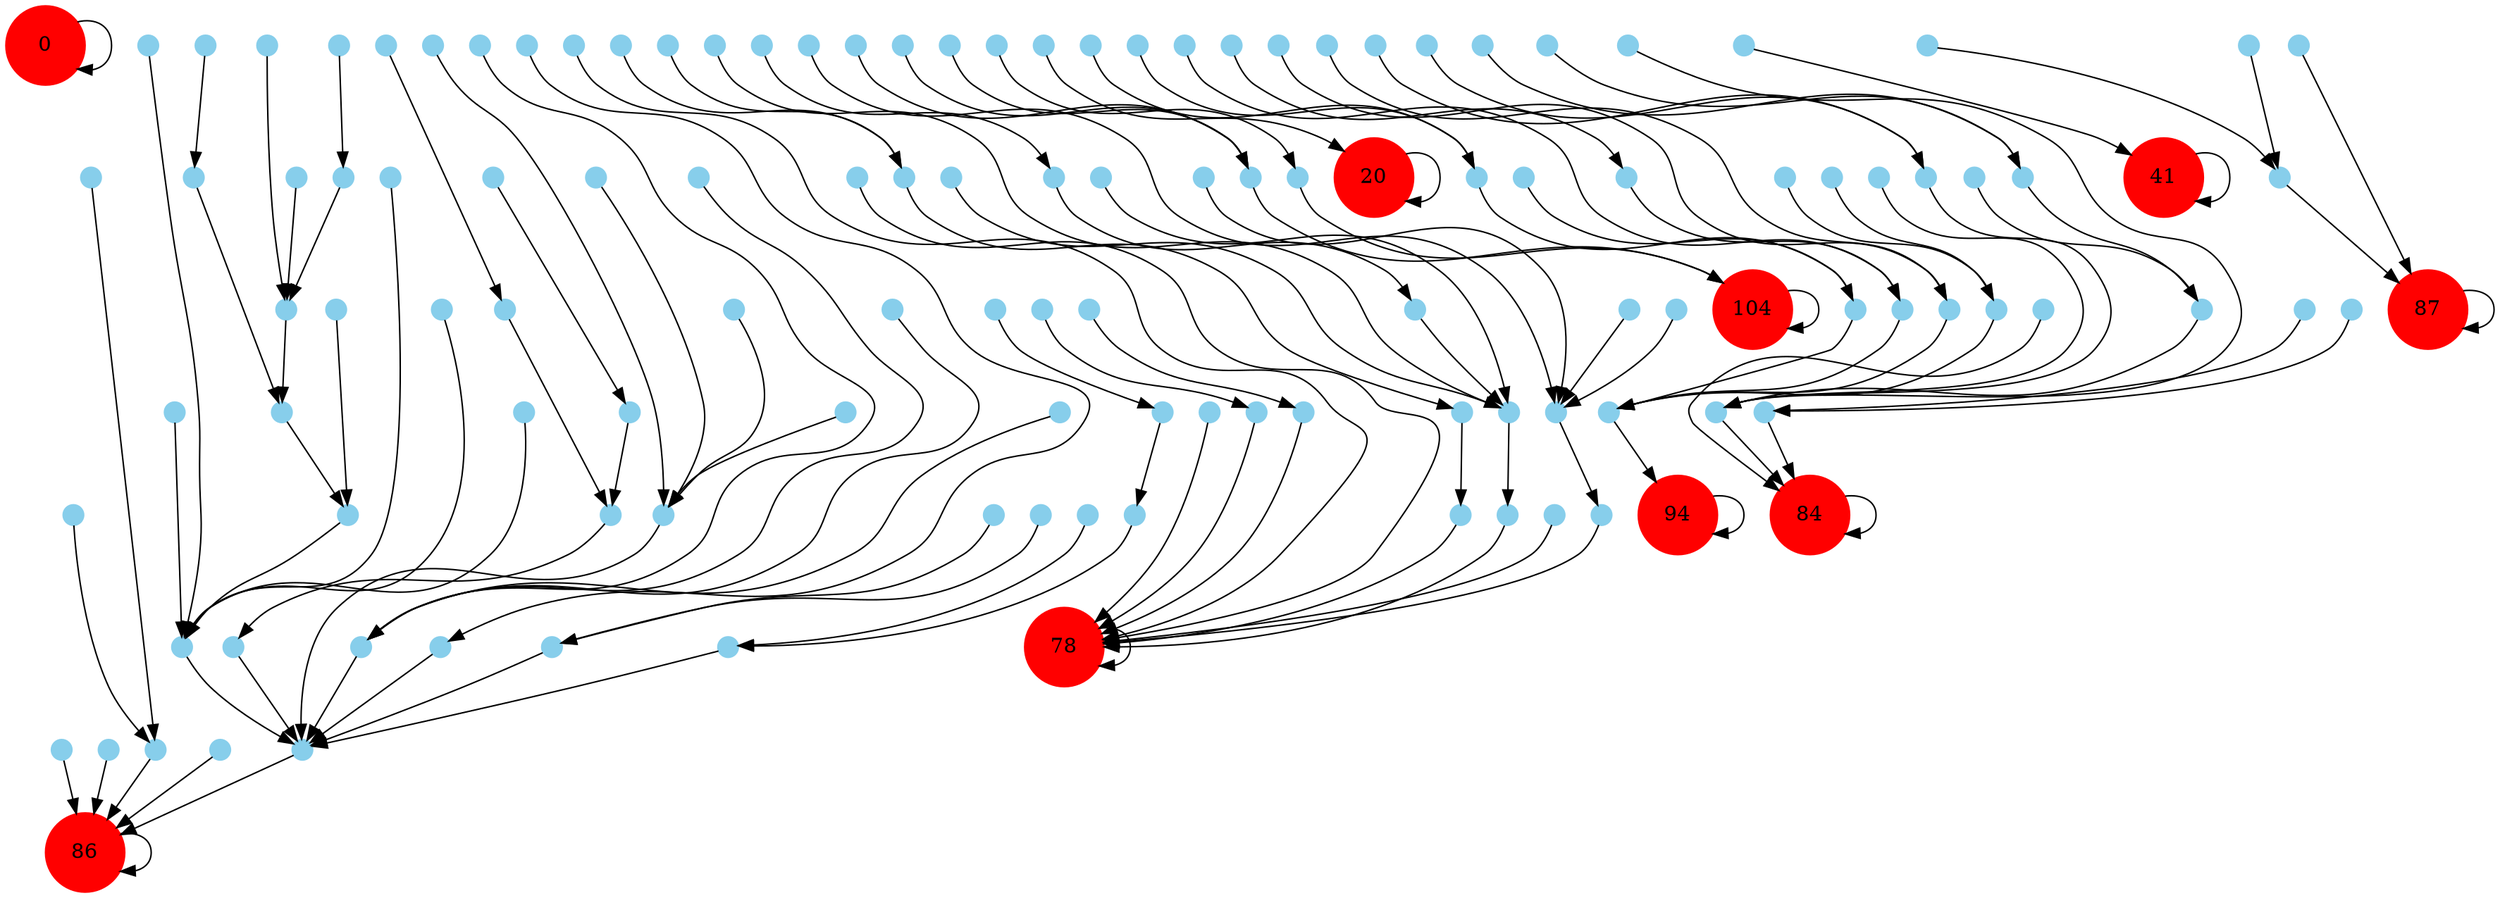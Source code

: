 Digraph G {
node [width=.2,height=.2,shape=circle,style=filled,color=skyblue];
overlap=scale;
0 [width=.75,height=.5,label=0, color=red, style=filled];
0 -> 0 [len=0.125,weight=0.25];
1 [label=""];
1 -> 39 [len=0.125,weight=0.25];
2 [label=""];
2 -> 78 [len=0.125,weight=0.25];
3 [label=""];
3 -> 7 [len=0.125,weight=0.25];
4 [label=""];
4 -> 86 [len=0.125,weight=0.25];
5 [label=""];
5 -> 6 [len=0.125,weight=0.25];
6 [label=""];
6 -> 70 [len=0.125,weight=0.25];
7 [label=""];
7 -> 70 [len=0.125,weight=0.25];
8 [label=""];
8 -> 72 [len=0.125,weight=0.25];
9 [label=""];
9 -> 35 [len=0.125,weight=0.25];
10 [label=""];
10 -> 74 [len=0.125,weight=0.25];
11 [label=""];
11 -> 79 [len=0.125,weight=0.25];
12 [label=""];
12 -> 66 [len=0.125,weight=0.25];
13 [label=""];
13 -> 70 [len=0.125,weight=0.25];
14 [label=""];
14 -> 78 [len=0.125,weight=0.25];
15 [label=""];
15 -> 70 [len=0.125,weight=0.25];
16 [label=""];
16 -> 17 [len=0.125,weight=0.25];
17 [label=""];
17 -> 5 [len=0.125,weight=0.25];
18 [label=""];
18 -> 13 [len=0.125,weight=0.25];
19 [label=""];
19 -> 7 [len=0.125,weight=0.25];
20 [width=.75,height=.5,label=20, color=red, style=filled];
20 -> 20 [len=0.125,weight=0.25];
21 [label=""];
21 -> 23 [len=0.125,weight=0.25];
22 [label=""];
22 -> 86 [len=0.125,weight=0.25];
23 [label=""];
23 -> 7 [len=0.125,weight=0.25];
24 [label=""];
24 -> 9 [len=0.125,weight=0.25];
25 [label=""];
25 -> 1 [len=0.125,weight=0.25];
26 [label=""];
26 -> 73 [len=0.125,weight=0.25];
27 [label=""];
27 -> 15 [len=0.125,weight=0.25];
28 [label=""];
28 -> 80 [len=0.125,weight=0.25];
29 [label=""];
29 -> 7 [len=0.125,weight=0.25];
30 [label=""];
30 -> 78 [len=0.125,weight=0.25];
31 [label=""];
31 -> 71 [len=0.125,weight=0.25];
32 [label=""];
32 -> 40 [len=0.125,weight=0.25];
33 [label=""];
33 -> 37 [len=0.125,weight=0.25];
34 [label=""];
34 -> 76 [len=0.125,weight=0.25];
35 [label=""];
35 -> 47 [len=0.125,weight=0.25];
36 [label=""];
36 -> 84 [len=0.125,weight=0.25];
37 [label=""];
37 -> 38 [len=0.125,weight=0.25];
38 [label=""];
38 -> 78 [len=0.125,weight=0.25];
39 [label=""];
39 -> 70 [len=0.125,weight=0.25];
40 [label=""];
40 -> 104 [len=0.125,weight=0.25];
41 [width=.75,height=.5,label=41, color=red, style=filled];
41 -> 41 [len=0.125,weight=0.25];
42 [label=""];
42 -> 72 [len=0.125,weight=0.25];
43 [label=""];
43 -> 111 [len=0.125,weight=0.25];
44 [label=""];
44 -> 72 [len=0.125,weight=0.25];
45 [label=""];
45 -> 102 [len=0.125,weight=0.25];
46 [label=""];
46 -> 78 [len=0.125,weight=0.25];
47 [label=""];
47 -> 78 [len=0.125,weight=0.25];
48 [label=""];
48 -> 25 [len=0.125,weight=0.25];
49 [label=""];
49 -> 37 [len=0.125,weight=0.25];
50 [label=""];
50 -> 13 [len=0.125,weight=0.25];
51 [label=""];
51 -> 13 [len=0.125,weight=0.25];
52 [label=""];
52 -> 20 [len=0.125,weight=0.25];
53 [label=""];
53 -> 21 [len=0.125,weight=0.25];
54 [label=""];
54 -> 92 [len=0.125,weight=0.25];
55 [label=""];
55 -> 7 [len=0.125,weight=0.25];
56 [label=""];
56 -> 9 [len=0.125,weight=0.25];
57 [label=""];
57 -> 41 [len=0.125,weight=0.25];
58 [label=""];
58 -> 73 [len=0.125,weight=0.25];
59 [label=""];
59 -> 13 [len=0.125,weight=0.25];
60 [label=""];
60 -> 88 [len=0.125,weight=0.25];
61 [label=""];
61 -> 5 [len=0.125,weight=0.25];
62 [label=""];
62 -> 76 [len=0.125,weight=0.25];
63 [label=""];
63 -> 79 [len=0.125,weight=0.25];
64 [label=""];
64 -> 116 [len=0.125,weight=0.25];
65 [label=""];
65 -> 39 [len=0.125,weight=0.25];
66 [label=""];
66 -> 78 [len=0.125,weight=0.25];
67 [label=""];
67 -> 103 [len=0.125,weight=0.25];
68 [label=""];
68 -> 86 [len=0.125,weight=0.25];
69 [label=""];
69 -> 118 [len=0.125,weight=0.25];
70 [label=""];
70 -> 86 [len=0.125,weight=0.25];
71 [label=""];
71 -> 70 [len=0.125,weight=0.25];
72 [label=""];
72 -> 104 [len=0.125,weight=0.25];
73 [label=""];
73 -> 103 [len=0.125,weight=0.25];
74 [label=""];
74 -> 78 [len=0.125,weight=0.25];
75 [label=""];
75 -> 111 [len=0.125,weight=0.25];
76 [label=""];
76 -> 86 [len=0.125,weight=0.25];
77 [label=""];
77 -> 102 [len=0.125,weight=0.25];
78 [width=.75,height=.5,label=78, color=red, style=filled];
78 -> 78 [len=0.125,weight=0.25];
79 [label=""];
79 -> 70 [len=0.125,weight=0.25];
80 [label=""];
80 -> 21 [len=0.125,weight=0.25];
81 [label=""];
81 -> 53 [len=0.125,weight=0.25];
82 [label=""];
82 -> 93 [len=0.125,weight=0.25];
83 [label=""];
83 -> 7 [len=0.125,weight=0.25];
84 [width=.75,height=.5,label=84, color=red, style=filled];
84 -> 84 [len=0.125,weight=0.25];
85 [label=""];
85 -> 23 [len=0.125,weight=0.25];
86 [width=.75,height=.5,label=86, color=red, style=filled];
86 -> 86 [len=0.125,weight=0.25];
87 [width=.75,height=.5,label=87, color=red, style=filled];
87 -> 87 [len=0.125,weight=0.25];
88 [label=""];
88 -> 89 [len=0.125,weight=0.25];
89 [label=""];
89 -> 37 [len=0.125,weight=0.25];
90 [label=""];
90 -> 77 [len=0.125,weight=0.25];
91 [label=""];
91 -> 79 [len=0.125,weight=0.25];
92 [label=""];
92 -> 84 [len=0.125,weight=0.25];
93 [label=""];
93 -> 87 [len=0.125,weight=0.25];
94 [width=.75,height=.5,label=94, color=red, style=filled];
94 -> 94 [len=0.125,weight=0.25];
95 [label=""];
95 -> 71 [len=0.125,weight=0.25];
96 [label=""];
96 -> 124 [len=0.125,weight=0.25];
97 [label=""];
97 -> 37 [len=0.125,weight=0.25];
98 [label=""];
98 -> 108 [len=0.125,weight=0.25];
99 [label=""];
99 -> 111 [len=0.125,weight=0.25];
100 [label=""];
100 -> 116 [len=0.125,weight=0.25];
101 [label=""];
101 -> 118 [len=0.125,weight=0.25];
102 [label=""];
102 -> 94 [len=0.125,weight=0.25];
103 [label=""];
103 -> 102 [len=0.125,weight=0.25];
104 [width=.75,height=.5,label=104, color=red, style=filled];
104 -> 104 [len=0.125,weight=0.25];
105 [label=""];
105 -> 109 [len=0.125,weight=0.25];
106 [label=""];
106 -> 108 [len=0.125,weight=0.25];
107 [label=""];
107 -> 111 [len=0.125,weight=0.25];
108 [label=""];
108 -> 124 [len=0.125,weight=0.25];
109 [label=""];
109 -> 102 [len=0.125,weight=0.25];
110 [label=""];
110 -> 78 [len=0.125,weight=0.25];
111 [label=""];
111 -> 110 [len=0.125,weight=0.25];
112 [label=""];
112 -> 61 [len=0.125,weight=0.25];
113 [label=""];
113 -> 53 [len=0.125,weight=0.25];
114 [label=""];
114 -> 93 [len=0.125,weight=0.25];
115 [label=""];
115 -> 45 [len=0.125,weight=0.25];
116 [label=""];
116 -> 84 [len=0.125,weight=0.25];
117 [label=""];
117 -> 53 [len=0.125,weight=0.25];
118 [label=""];
118 -> 92 [len=0.125,weight=0.25];
119 [label=""];
119 -> 87 [len=0.125,weight=0.25];
120 [label=""];
120 -> 121 [len=0.125,weight=0.25];
121 [label=""];
121 -> 45 [len=0.125,weight=0.25];
122 [label=""];
122 -> 77 [len=0.125,weight=0.25];
123 [label=""];
123 -> 109 [len=0.125,weight=0.25];
124 [label=""];
124 -> 92 [len=0.125,weight=0.25];
125 [label=""];
125 -> 117 [len=0.125,weight=0.25];
126 [label=""];
126 -> 92 [len=0.125,weight=0.25];
127 [label=""];
127 -> 79 [len=0.125,weight=0.25];
}
